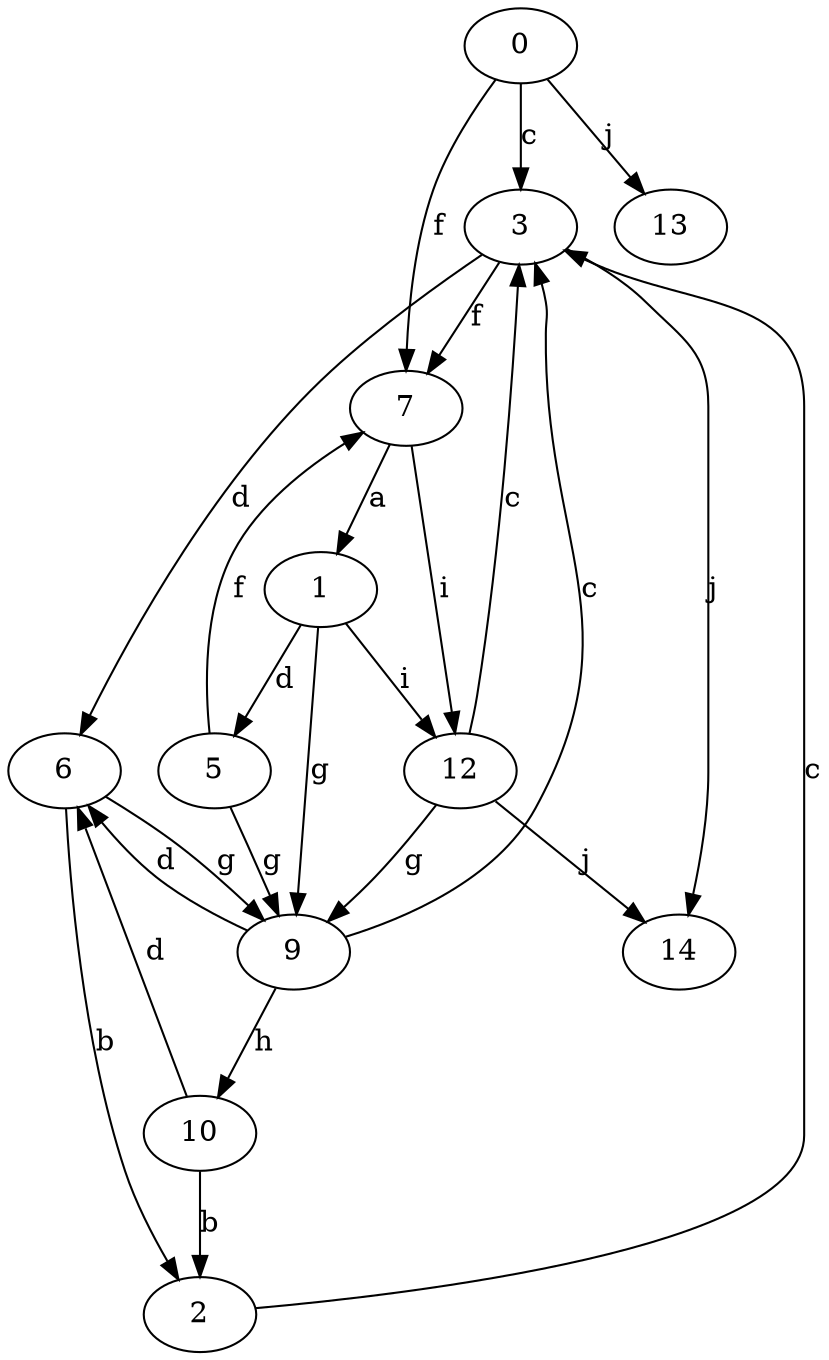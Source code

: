 strict digraph  {
0;
1;
2;
3;
5;
6;
7;
9;
10;
12;
13;
14;
0 -> 3  [label=c];
0 -> 7  [label=f];
0 -> 13  [label=j];
1 -> 5  [label=d];
1 -> 9  [label=g];
1 -> 12  [label=i];
2 -> 3  [label=c];
3 -> 6  [label=d];
3 -> 7  [label=f];
3 -> 14  [label=j];
5 -> 7  [label=f];
5 -> 9  [label=g];
6 -> 2  [label=b];
6 -> 9  [label=g];
7 -> 1  [label=a];
7 -> 12  [label=i];
9 -> 3  [label=c];
9 -> 6  [label=d];
9 -> 10  [label=h];
10 -> 2  [label=b];
10 -> 6  [label=d];
12 -> 3  [label=c];
12 -> 9  [label=g];
12 -> 14  [label=j];
}
